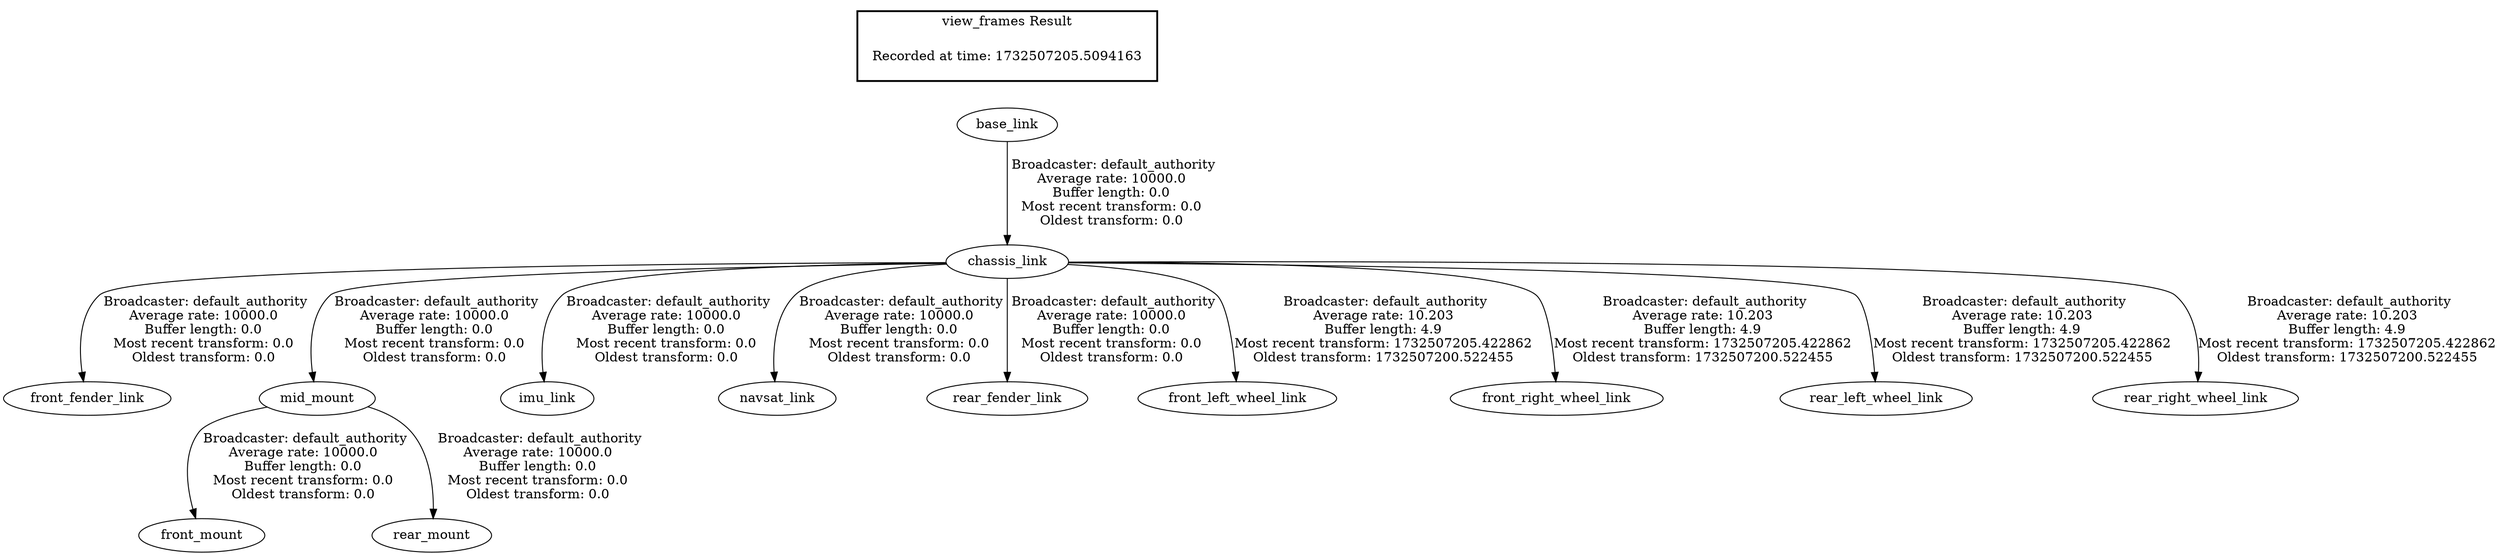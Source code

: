 digraph G {
"base_link" -> "chassis_link"[label=" Broadcaster: default_authority\nAverage rate: 10000.0\nBuffer length: 0.0\nMost recent transform: 0.0\nOldest transform: 0.0\n"];
"chassis_link" -> "front_fender_link"[label=" Broadcaster: default_authority\nAverage rate: 10000.0\nBuffer length: 0.0\nMost recent transform: 0.0\nOldest transform: 0.0\n"];
"mid_mount" -> "front_mount"[label=" Broadcaster: default_authority\nAverage rate: 10000.0\nBuffer length: 0.0\nMost recent transform: 0.0\nOldest transform: 0.0\n"];
"chassis_link" -> "mid_mount"[label=" Broadcaster: default_authority\nAverage rate: 10000.0\nBuffer length: 0.0\nMost recent transform: 0.0\nOldest transform: 0.0\n"];
"chassis_link" -> "imu_link"[label=" Broadcaster: default_authority\nAverage rate: 10000.0\nBuffer length: 0.0\nMost recent transform: 0.0\nOldest transform: 0.0\n"];
"chassis_link" -> "navsat_link"[label=" Broadcaster: default_authority\nAverage rate: 10000.0\nBuffer length: 0.0\nMost recent transform: 0.0\nOldest transform: 0.0\n"];
"chassis_link" -> "rear_fender_link"[label=" Broadcaster: default_authority\nAverage rate: 10000.0\nBuffer length: 0.0\nMost recent transform: 0.0\nOldest transform: 0.0\n"];
"mid_mount" -> "rear_mount"[label=" Broadcaster: default_authority\nAverage rate: 10000.0\nBuffer length: 0.0\nMost recent transform: 0.0\nOldest transform: 0.0\n"];
"chassis_link" -> "front_left_wheel_link"[label=" Broadcaster: default_authority\nAverage rate: 10.203\nBuffer length: 4.9\nMost recent transform: 1732507205.422862\nOldest transform: 1732507200.522455\n"];
"chassis_link" -> "front_right_wheel_link"[label=" Broadcaster: default_authority\nAverage rate: 10.203\nBuffer length: 4.9\nMost recent transform: 1732507205.422862\nOldest transform: 1732507200.522455\n"];
"chassis_link" -> "rear_left_wheel_link"[label=" Broadcaster: default_authority\nAverage rate: 10.203\nBuffer length: 4.9\nMost recent transform: 1732507205.422862\nOldest transform: 1732507200.522455\n"];
"chassis_link" -> "rear_right_wheel_link"[label=" Broadcaster: default_authority\nAverage rate: 10.203\nBuffer length: 4.9\nMost recent transform: 1732507205.422862\nOldest transform: 1732507200.522455\n"];
edge [style=invis];
 subgraph cluster_legend { style=bold; color=black; label ="view_frames Result";
"Recorded at time: 1732507205.5094163"[ shape=plaintext ] ;
}->"base_link";
}